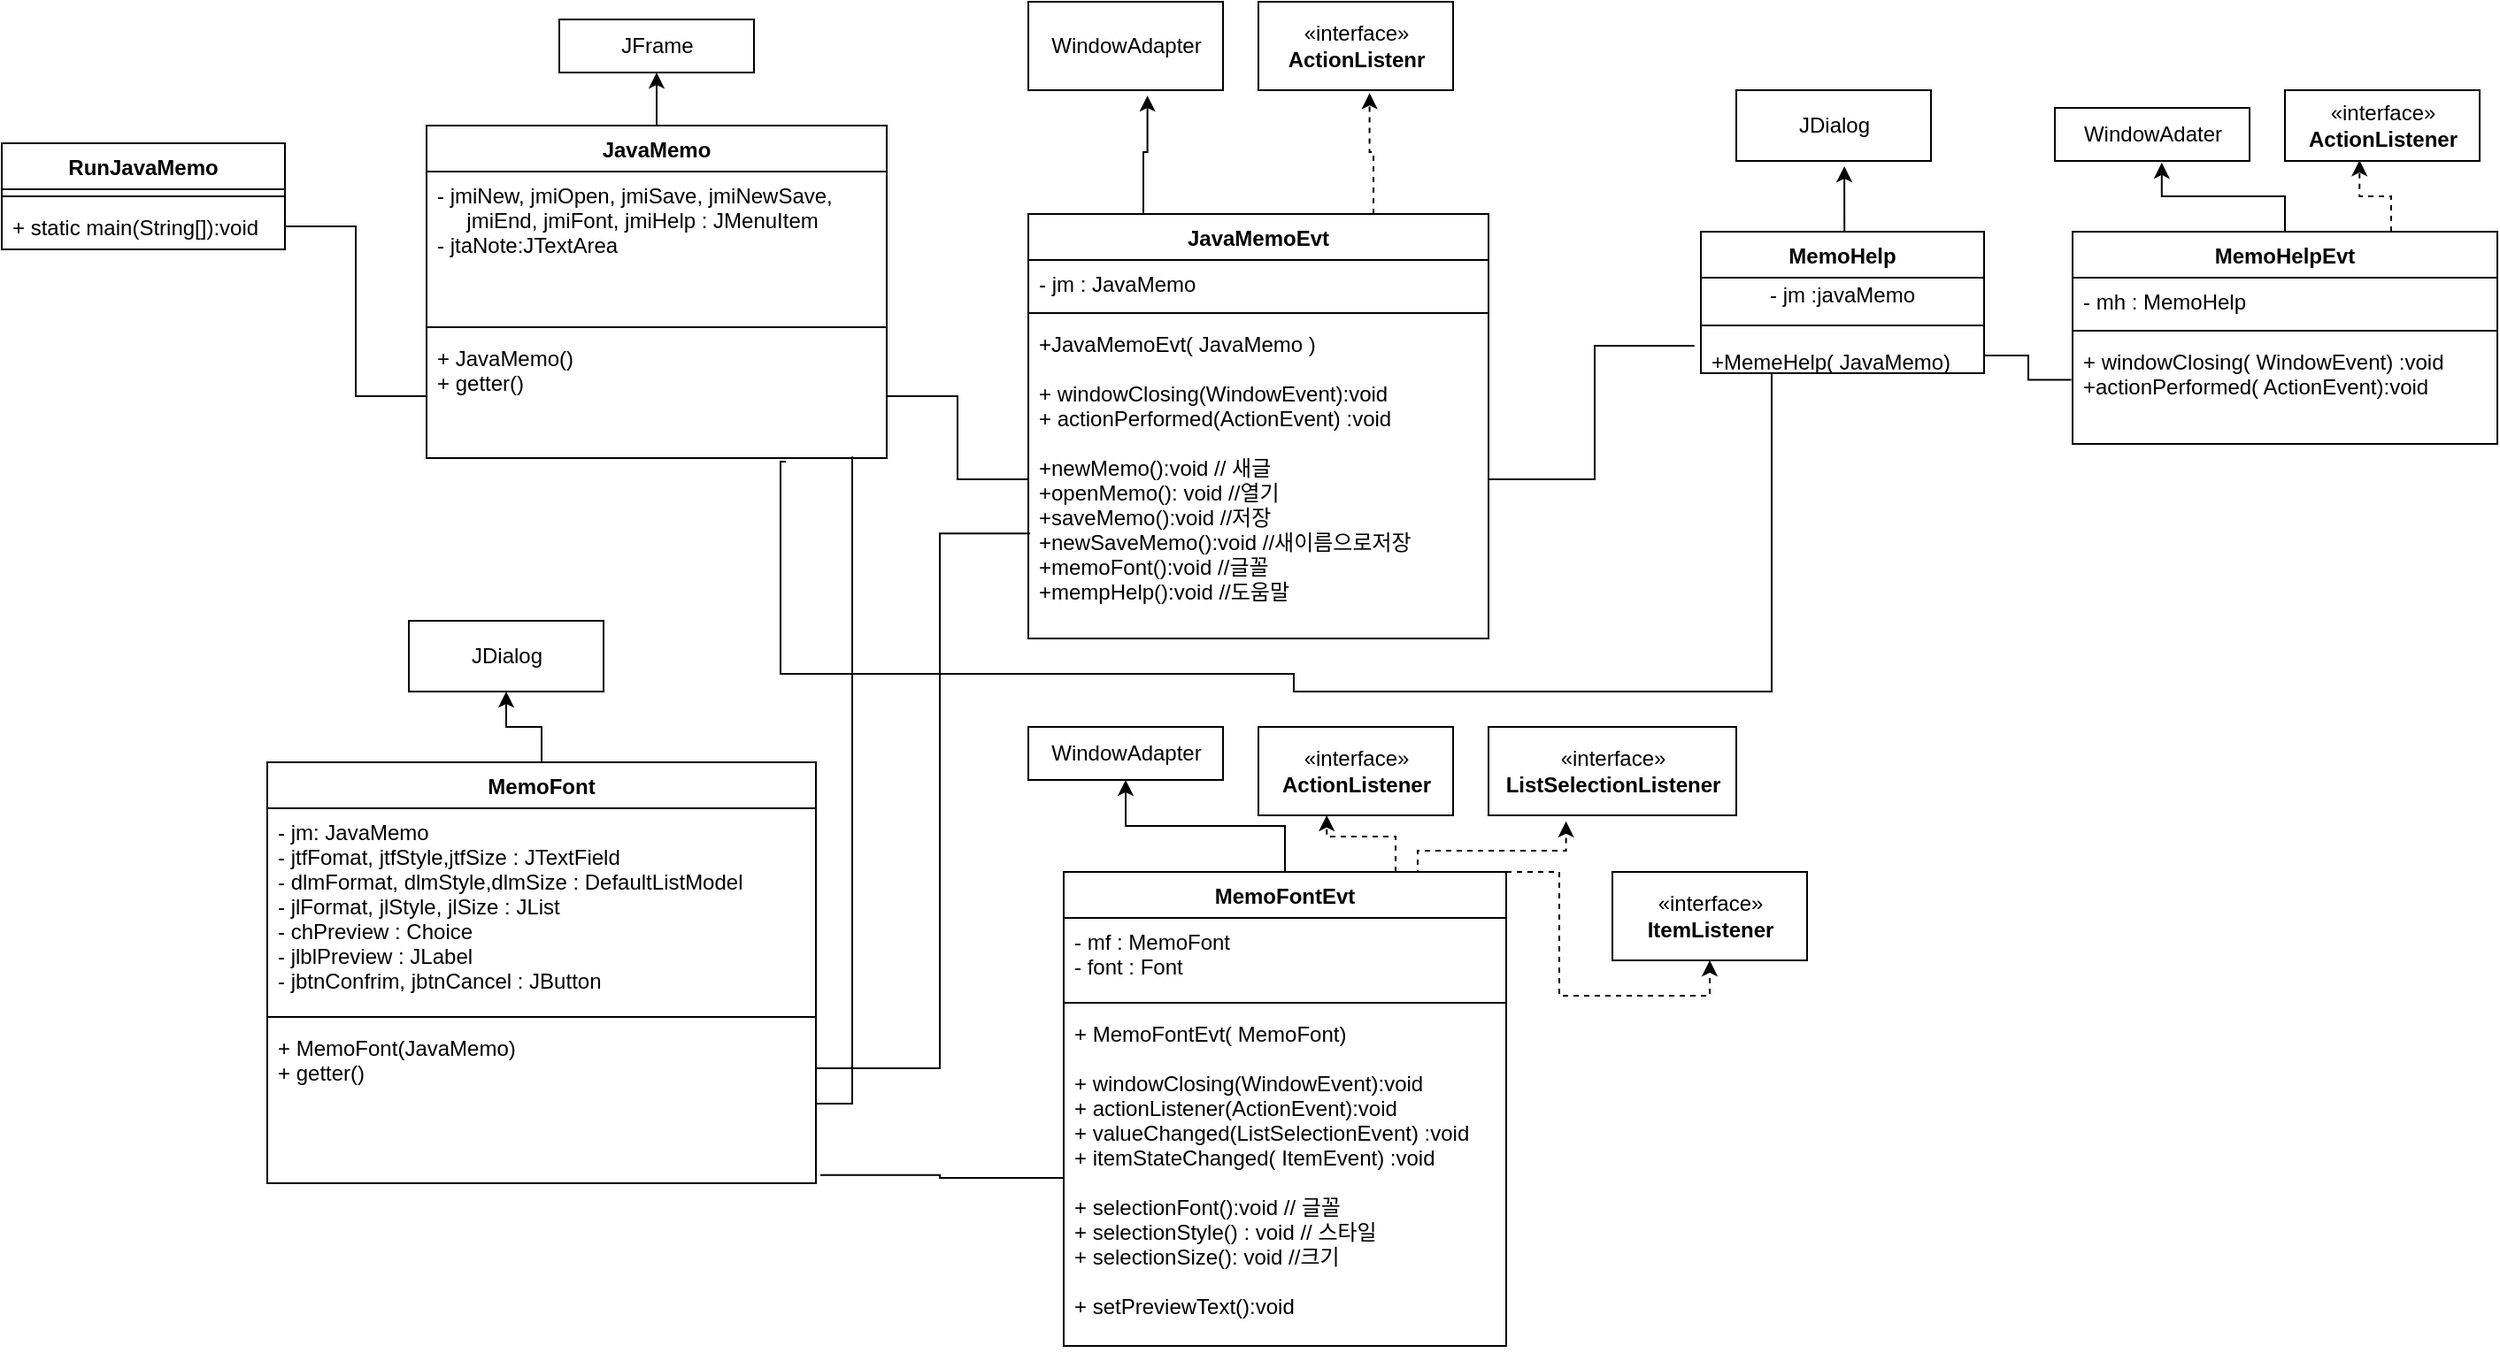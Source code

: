 <mxfile version="14.4.3" type="device"><diagram id="y2QRoSPD9pBydcA4Zb76" name="Page-1"><mxGraphModel dx="881" dy="740" grid="1" gridSize="10" guides="1" tooltips="1" connect="1" arrows="1" fold="1" page="1" pageScale="1" pageWidth="827" pageHeight="1169" math="0" shadow="0"><root><mxCell id="0"/><mxCell id="1" parent="0"/><mxCell id="oMGibtmXAxYVqQLtUSim-1" value="RunJavaMemo" style="swimlane;fontStyle=1;align=center;verticalAlign=top;childLayout=stackLayout;horizontal=1;startSize=26;horizontalStack=0;resizeParent=1;resizeParentMax=0;resizeLast=0;collapsible=1;marginBottom=0;" parent="1" vertex="1"><mxGeometry x="40" y="130" width="160" height="60" as="geometry"/></mxCell><mxCell id="oMGibtmXAxYVqQLtUSim-3" value="" style="line;strokeWidth=1;fillColor=none;align=left;verticalAlign=middle;spacingTop=-1;spacingLeft=3;spacingRight=3;rotatable=0;labelPosition=right;points=[];portConstraint=eastwest;" parent="oMGibtmXAxYVqQLtUSim-1" vertex="1"><mxGeometry y="26" width="160" height="8" as="geometry"/></mxCell><mxCell id="oMGibtmXAxYVqQLtUSim-4" value="+ static main(String[]):void" style="text;strokeColor=none;fillColor=none;align=left;verticalAlign=top;spacingLeft=4;spacingRight=4;overflow=hidden;rotatable=0;points=[[0,0.5],[1,0.5]];portConstraint=eastwest;" parent="oMGibtmXAxYVqQLtUSim-1" vertex="1"><mxGeometry y="34" width="160" height="26" as="geometry"/></mxCell><mxCell id="oMGibtmXAxYVqQLtUSim-5" value="JFrame" style="html=1;" parent="1" vertex="1"><mxGeometry x="355" y="60" width="110" height="30" as="geometry"/></mxCell><mxCell id="oMGibtmXAxYVqQLtUSim-10" style="edgeStyle=orthogonalEdgeStyle;rounded=0;orthogonalLoop=1;jettySize=auto;html=1;exitX=0.25;exitY=0;exitDx=0;exitDy=0;entryX=0.5;entryY=1;entryDx=0;entryDy=0;" parent="1" source="oMGibtmXAxYVqQLtUSim-6" target="oMGibtmXAxYVqQLtUSim-5" edge="1"><mxGeometry relative="1" as="geometry"><Array as="points"><mxPoint x="410" y="120"/></Array></mxGeometry></mxCell><mxCell id="oMGibtmXAxYVqQLtUSim-6" value="JavaMemo" style="swimlane;fontStyle=1;align=center;verticalAlign=top;childLayout=stackLayout;horizontal=1;startSize=26;horizontalStack=0;resizeParent=1;resizeParentMax=0;resizeLast=0;collapsible=1;marginBottom=0;" parent="1" vertex="1"><mxGeometry x="280" y="120" width="260" height="188" as="geometry"/></mxCell><mxCell id="oMGibtmXAxYVqQLtUSim-7" value="- jmiNew, jmiOpen, jmiSave, jmiNewSave, &#10;     jmiEnd, jmiFont, jmiHelp : JMenuItem &#10;- jtaNote:JTextArea" style="text;strokeColor=none;fillColor=none;align=left;verticalAlign=top;spacingLeft=4;spacingRight=4;overflow=hidden;rotatable=0;points=[[0,0.5],[1,0.5]];portConstraint=eastwest;" parent="oMGibtmXAxYVqQLtUSim-6" vertex="1"><mxGeometry y="26" width="260" height="84" as="geometry"/></mxCell><mxCell id="oMGibtmXAxYVqQLtUSim-8" value="" style="line;strokeWidth=1;fillColor=none;align=left;verticalAlign=middle;spacingTop=-1;spacingLeft=3;spacingRight=3;rotatable=0;labelPosition=right;points=[];portConstraint=eastwest;" parent="oMGibtmXAxYVqQLtUSim-6" vertex="1"><mxGeometry y="110" width="260" height="8" as="geometry"/></mxCell><mxCell id="oMGibtmXAxYVqQLtUSim-9" value="+ JavaMemo()&#10;+ getter()" style="text;strokeColor=none;fillColor=none;align=left;verticalAlign=top;spacingLeft=4;spacingRight=4;overflow=hidden;rotatable=0;points=[[0,0.5],[1,0.5]];portConstraint=eastwest;" parent="oMGibtmXAxYVqQLtUSim-6" vertex="1"><mxGeometry y="118" width="260" height="70" as="geometry"/></mxCell><mxCell id="oMGibtmXAxYVqQLtUSim-11" style="edgeStyle=orthogonalEdgeStyle;rounded=0;orthogonalLoop=1;jettySize=auto;html=1;exitX=1;exitY=0.5;exitDx=0;exitDy=0;entryX=0;entryY=0.5;entryDx=0;entryDy=0;endArrow=none;endFill=0;" parent="1" source="oMGibtmXAxYVqQLtUSim-4" target="oMGibtmXAxYVqQLtUSim-9" edge="1"><mxGeometry relative="1" as="geometry"/></mxCell><mxCell id="oMGibtmXAxYVqQLtUSim-12" value="«interface»&lt;br&gt;&lt;b&gt;ActionListenr&lt;/b&gt;" style="html=1;" parent="1" vertex="1"><mxGeometry x="750" y="50" width="110" height="50" as="geometry"/></mxCell><mxCell id="oMGibtmXAxYVqQLtUSim-14" value="WindowAdapter" style="html=1;" parent="1" vertex="1"><mxGeometry x="620" y="50" width="110" height="50" as="geometry"/></mxCell><mxCell id="oMGibtmXAxYVqQLtUSim-19" style="edgeStyle=orthogonalEdgeStyle;rounded=0;orthogonalLoop=1;jettySize=auto;html=1;exitX=0.25;exitY=0;exitDx=0;exitDy=0;entryX=0.612;entryY=1.061;entryDx=0;entryDy=0;entryPerimeter=0;endArrow=classic;endFill=1;" parent="1" source="oMGibtmXAxYVqQLtUSim-15" target="oMGibtmXAxYVqQLtUSim-14" edge="1"><mxGeometry relative="1" as="geometry"/></mxCell><mxCell id="oMGibtmXAxYVqQLtUSim-20" style="edgeStyle=orthogonalEdgeStyle;rounded=0;orthogonalLoop=1;jettySize=auto;html=1;exitX=0.75;exitY=0;exitDx=0;exitDy=0;entryX=0.571;entryY=1.033;entryDx=0;entryDy=0;entryPerimeter=0;endArrow=classic;endFill=1;dashed=1;" parent="1" source="oMGibtmXAxYVqQLtUSim-15" target="oMGibtmXAxYVqQLtUSim-12" edge="1"><mxGeometry relative="1" as="geometry"/></mxCell><mxCell id="oMGibtmXAxYVqQLtUSim-15" value="JavaMemoEvt" style="swimlane;fontStyle=1;align=center;verticalAlign=top;childLayout=stackLayout;horizontal=1;startSize=26;horizontalStack=0;resizeParent=1;resizeParentMax=0;resizeLast=0;collapsible=1;marginBottom=0;" parent="1" vertex="1"><mxGeometry x="620" y="170" width="260" height="240" as="geometry"/></mxCell><mxCell id="oMGibtmXAxYVqQLtUSim-16" value="- jm : JavaMemo" style="text;strokeColor=none;fillColor=none;align=left;verticalAlign=top;spacingLeft=4;spacingRight=4;overflow=hidden;rotatable=0;points=[[0,0.5],[1,0.5]];portConstraint=eastwest;" parent="oMGibtmXAxYVqQLtUSim-15" vertex="1"><mxGeometry y="26" width="260" height="26" as="geometry"/></mxCell><mxCell id="oMGibtmXAxYVqQLtUSim-17" value="" style="line;strokeWidth=1;fillColor=none;align=left;verticalAlign=middle;spacingTop=-1;spacingLeft=3;spacingRight=3;rotatable=0;labelPosition=right;points=[];portConstraint=eastwest;" parent="oMGibtmXAxYVqQLtUSim-15" vertex="1"><mxGeometry y="52" width="260" height="8" as="geometry"/></mxCell><mxCell id="oMGibtmXAxYVqQLtUSim-18" value="+JavaMemoEvt( JavaMemo )&#10;&#10;+ windowClosing(WindowEvent):void&#10;+ actionPerformed(ActionEvent) :void &#10;&#10;+newMemo():void // 새글&#10;+openMemo(): void //열기&#10;+saveMemo():void //저장&#10;+newSaveMemo():void //새이름으로저장&#10;+memoFont():void //글꼴&#10;+mempHelp():void //도움말" style="text;strokeColor=none;fillColor=none;align=left;verticalAlign=top;spacingLeft=4;spacingRight=4;overflow=hidden;rotatable=0;points=[[0,0.5],[1,0.5]];portConstraint=eastwest;" parent="oMGibtmXAxYVqQLtUSim-15" vertex="1"><mxGeometry y="60" width="260" height="180" as="geometry"/></mxCell><mxCell id="oMGibtmXAxYVqQLtUSim-21" style="edgeStyle=orthogonalEdgeStyle;rounded=0;orthogonalLoop=1;jettySize=auto;html=1;exitX=1;exitY=0.5;exitDx=0;exitDy=0;endArrow=none;endFill=0;" parent="1" source="oMGibtmXAxYVqQLtUSim-9" target="oMGibtmXAxYVqQLtUSim-18" edge="1"><mxGeometry relative="1" as="geometry"/></mxCell><mxCell id="oMGibtmXAxYVqQLtUSim-22" value="JDialog" style="html=1;" parent="1" vertex="1"><mxGeometry x="270" y="400" width="110" height="40" as="geometry"/></mxCell><mxCell id="oMGibtmXAxYVqQLtUSim-27" style="edgeStyle=orthogonalEdgeStyle;rounded=0;orthogonalLoop=1;jettySize=auto;html=1;exitX=0.5;exitY=0;exitDx=0;exitDy=0;entryX=0.5;entryY=1;entryDx=0;entryDy=0;endArrow=classic;endFill=1;" parent="1" source="oMGibtmXAxYVqQLtUSim-23" target="oMGibtmXAxYVqQLtUSim-22" edge="1"><mxGeometry relative="1" as="geometry"/></mxCell><mxCell id="oMGibtmXAxYVqQLtUSim-23" value="MemoFont" style="swimlane;fontStyle=1;align=center;verticalAlign=top;childLayout=stackLayout;horizontal=1;startSize=26;horizontalStack=0;resizeParent=1;resizeParentMax=0;resizeLast=0;collapsible=1;marginBottom=0;" parent="1" vertex="1"><mxGeometry x="190" y="480" width="310" height="238" as="geometry"/></mxCell><mxCell id="oMGibtmXAxYVqQLtUSim-24" value="- jm: JavaMemo&#10;- jtfFomat, jtfStyle,jtfSize : JTextField&#10;- dlmFormat, dlmStyle,dlmSize : DefaultListModel&#10;- jlFormat, jlStyle, jlSize : JList&#10;- chPreview : Choice&#10;- jlblPreview : JLabel&#10;- jbtnConfrim, jbtnCancel : JButton" style="text;strokeColor=none;fillColor=none;align=left;verticalAlign=top;spacingLeft=4;spacingRight=4;overflow=hidden;rotatable=0;points=[[0,0.5],[1,0.5]];portConstraint=eastwest;" parent="oMGibtmXAxYVqQLtUSim-23" vertex="1"><mxGeometry y="26" width="310" height="114" as="geometry"/></mxCell><mxCell id="oMGibtmXAxYVqQLtUSim-25" value="" style="line;strokeWidth=1;fillColor=none;align=left;verticalAlign=middle;spacingTop=-1;spacingLeft=3;spacingRight=3;rotatable=0;labelPosition=right;points=[];portConstraint=eastwest;" parent="oMGibtmXAxYVqQLtUSim-23" vertex="1"><mxGeometry y="140" width="310" height="8" as="geometry"/></mxCell><mxCell id="oMGibtmXAxYVqQLtUSim-26" value="+ MemoFont(JavaMemo)&#10;+ getter()" style="text;strokeColor=none;fillColor=none;align=left;verticalAlign=top;spacingLeft=4;spacingRight=4;overflow=hidden;rotatable=0;points=[[0,0.5],[1,0.5]];portConstraint=eastwest;" parent="oMGibtmXAxYVqQLtUSim-23" vertex="1"><mxGeometry y="148" width="310" height="90" as="geometry"/></mxCell><mxCell id="oMGibtmXAxYVqQLtUSim-28" style="edgeStyle=orthogonalEdgeStyle;rounded=0;orthogonalLoop=1;jettySize=auto;html=1;exitX=1;exitY=0.5;exitDx=0;exitDy=0;entryX=0.004;entryY=0.67;entryDx=0;entryDy=0;entryPerimeter=0;endArrow=none;endFill=0;" parent="1" source="oMGibtmXAxYVqQLtUSim-26" target="oMGibtmXAxYVqQLtUSim-18" edge="1"><mxGeometry relative="1" as="geometry"><Array as="points"><mxPoint x="570" y="653"/><mxPoint x="570" y="351"/></Array></mxGeometry></mxCell><mxCell id="oMGibtmXAxYVqQLtUSim-29" style="edgeStyle=orthogonalEdgeStyle;rounded=0;orthogonalLoop=1;jettySize=auto;html=1;entryX=0.925;entryY=0.988;entryDx=0;entryDy=0;entryPerimeter=0;endArrow=none;endFill=0;" parent="1" source="oMGibtmXAxYVqQLtUSim-26" target="oMGibtmXAxYVqQLtUSim-9" edge="1"><mxGeometry relative="1" as="geometry"/></mxCell><mxCell id="oMGibtmXAxYVqQLtUSim-30" value="WindowAdapter" style="html=1;" parent="1" vertex="1"><mxGeometry x="620" y="460" width="110" height="30" as="geometry"/></mxCell><mxCell id="oMGibtmXAxYVqQLtUSim-31" value="«interface»&lt;br&gt;&lt;b&gt;ActionListener&lt;/b&gt;" style="html=1;" parent="1" vertex="1"><mxGeometry x="750" y="460" width="110" height="50" as="geometry"/></mxCell><mxCell id="oMGibtmXAxYVqQLtUSim-36" style="edgeStyle=orthogonalEdgeStyle;rounded=0;orthogonalLoop=1;jettySize=auto;html=1;exitX=0.5;exitY=0;exitDx=0;exitDy=0;entryX=0.5;entryY=1;entryDx=0;entryDy=0;endArrow=classic;endFill=1;" parent="1" source="oMGibtmXAxYVqQLtUSim-32" target="oMGibtmXAxYVqQLtUSim-30" edge="1"><mxGeometry relative="1" as="geometry"/></mxCell><mxCell id="oMGibtmXAxYVqQLtUSim-37" style="edgeStyle=orthogonalEdgeStyle;rounded=0;orthogonalLoop=1;jettySize=auto;html=1;exitX=0.75;exitY=0;exitDx=0;exitDy=0;entryX=0.351;entryY=0.999;entryDx=0;entryDy=0;entryPerimeter=0;endArrow=classic;endFill=1;dashed=1;" parent="1" source="oMGibtmXAxYVqQLtUSim-32" target="oMGibtmXAxYVqQLtUSim-31" edge="1"><mxGeometry relative="1" as="geometry"/></mxCell><mxCell id="oMGibtmXAxYVqQLtUSim-39" style="edgeStyle=orthogonalEdgeStyle;rounded=0;orthogonalLoop=1;jettySize=auto;html=1;exitX=1;exitY=0;exitDx=0;exitDy=0;entryX=0.313;entryY=1.068;entryDx=0;entryDy=0;entryPerimeter=0;dashed=1;endArrow=classic;endFill=1;" parent="1" source="oMGibtmXAxYVqQLtUSim-32" target="oMGibtmXAxYVqQLtUSim-38" edge="1"><mxGeometry relative="1" as="geometry"><Array as="points"><mxPoint x="840" y="530"/><mxPoint x="924" y="530"/></Array></mxGeometry></mxCell><mxCell id="oMGibtmXAxYVqQLtUSim-41" style="edgeStyle=orthogonalEdgeStyle;rounded=0;orthogonalLoop=1;jettySize=auto;html=1;exitX=1;exitY=0;exitDx=0;exitDy=0;entryX=0.5;entryY=1;entryDx=0;entryDy=0;dashed=1;endArrow=classic;endFill=1;" parent="1" source="oMGibtmXAxYVqQLtUSim-32" target="oMGibtmXAxYVqQLtUSim-40" edge="1"><mxGeometry relative="1" as="geometry"><Array as="points"><mxPoint x="920" y="542"/><mxPoint x="920" y="612"/><mxPoint x="1005" y="612"/></Array></mxGeometry></mxCell><mxCell id="oMGibtmXAxYVqQLtUSim-32" value="MemoFontEvt" style="swimlane;fontStyle=1;align=center;verticalAlign=top;childLayout=stackLayout;horizontal=1;startSize=26;horizontalStack=0;resizeParent=1;resizeParentMax=0;resizeLast=0;collapsible=1;marginBottom=0;" parent="1" vertex="1"><mxGeometry x="640" y="542" width="250" height="268" as="geometry"/></mxCell><mxCell id="oMGibtmXAxYVqQLtUSim-33" value="- mf : MemoFont&#10;- font : Font" style="text;strokeColor=none;fillColor=none;align=left;verticalAlign=top;spacingLeft=4;spacingRight=4;overflow=hidden;rotatable=0;points=[[0,0.5],[1,0.5]];portConstraint=eastwest;" parent="oMGibtmXAxYVqQLtUSim-32" vertex="1"><mxGeometry y="26" width="250" height="44" as="geometry"/></mxCell><mxCell id="oMGibtmXAxYVqQLtUSim-34" value="" style="line;strokeWidth=1;fillColor=none;align=left;verticalAlign=middle;spacingTop=-1;spacingLeft=3;spacingRight=3;rotatable=0;labelPosition=right;points=[];portConstraint=eastwest;" parent="oMGibtmXAxYVqQLtUSim-32" vertex="1"><mxGeometry y="70" width="250" height="8" as="geometry"/></mxCell><mxCell id="oMGibtmXAxYVqQLtUSim-35" value="+ MemoFontEvt( MemoFont)&#10;&#10;+ windowClosing(WindowEvent):void&#10;+ actionListener(ActionEvent):void&#10;+ valueChanged(ListSelectionEvent) :void&#10;+ itemStateChanged( ItemEvent) :void&#10;&#10;+ selectionFont():void // 글꼴&#10;+ selectionStyle() : void // 스타일&#10;+ selectionSize(): void //크기&#10;&#10;+ setPreviewText():void&#10;&#10;&#10;&#10;" style="text;strokeColor=none;fillColor=none;align=left;verticalAlign=top;spacingLeft=4;spacingRight=4;overflow=hidden;rotatable=0;points=[[0,0.5],[1,0.5]];portConstraint=eastwest;" parent="oMGibtmXAxYVqQLtUSim-32" vertex="1"><mxGeometry y="78" width="250" height="190" as="geometry"/></mxCell><mxCell id="oMGibtmXAxYVqQLtUSim-38" value="«interface»&lt;br&gt;&lt;b&gt;ListSelectionListener&lt;/b&gt;" style="html=1;" parent="1" vertex="1"><mxGeometry x="880" y="460" width="140" height="50" as="geometry"/></mxCell><mxCell id="oMGibtmXAxYVqQLtUSim-40" value="«interface»&lt;br&gt;&lt;b&gt;ItemListener&lt;/b&gt;" style="html=1;" parent="1" vertex="1"><mxGeometry x="950" y="542" width="110" height="50" as="geometry"/></mxCell><mxCell id="oMGibtmXAxYVqQLtUSim-43" style="edgeStyle=orthogonalEdgeStyle;rounded=0;orthogonalLoop=1;jettySize=auto;html=1;exitX=0;exitY=0.5;exitDx=0;exitDy=0;entryX=1.008;entryY=0.949;entryDx=0;entryDy=0;entryPerimeter=0;endArrow=none;endFill=0;" parent="1" source="oMGibtmXAxYVqQLtUSim-35" target="oMGibtmXAxYVqQLtUSim-26" edge="1"><mxGeometry relative="1" as="geometry"/></mxCell><mxCell id="oMGibtmXAxYVqQLtUSim-44" value="JDialog" style="html=1;" parent="1" vertex="1"><mxGeometry x="1020" y="100" width="110" height="40" as="geometry"/></mxCell><mxCell id="oMGibtmXAxYVqQLtUSim-46" style="edgeStyle=orthogonalEdgeStyle;rounded=0;orthogonalLoop=1;jettySize=auto;html=1;exitX=0.5;exitY=1;exitDx=0;exitDy=0;endArrow=none;endFill=0;" parent="1" source="oMGibtmXAxYVqQLtUSim-44" target="oMGibtmXAxYVqQLtUSim-44" edge="1"><mxGeometry relative="1" as="geometry"/></mxCell><mxCell id="oMGibtmXAxYVqQLtUSim-51" style="edgeStyle=orthogonalEdgeStyle;rounded=0;orthogonalLoop=1;jettySize=auto;html=1;exitX=0.5;exitY=0;exitDx=0;exitDy=0;entryX=0.555;entryY=1.076;entryDx=0;entryDy=0;entryPerimeter=0;endArrow=classic;endFill=1;" parent="1" source="oMGibtmXAxYVqQLtUSim-47" target="oMGibtmXAxYVqQLtUSim-44" edge="1"><mxGeometry relative="1" as="geometry"/></mxCell><mxCell id="oMGibtmXAxYVqQLtUSim-47" value="MemoHelp" style="swimlane;fontStyle=1;align=center;verticalAlign=top;childLayout=stackLayout;horizontal=1;startSize=26;horizontalStack=0;resizeParent=1;resizeParentMax=0;resizeLast=0;collapsible=1;marginBottom=0;" parent="1" vertex="1"><mxGeometry x="1000" y="180" width="160" height="80" as="geometry"/></mxCell><mxCell id="oMGibtmXAxYVqQLtUSim-65" value="- jm :javaMemo" style="text;html=1;strokeColor=none;fillColor=none;align=center;verticalAlign=middle;whiteSpace=wrap;rounded=0;" parent="oMGibtmXAxYVqQLtUSim-47" vertex="1"><mxGeometry y="26" width="160" height="20" as="geometry"/></mxCell><mxCell id="oMGibtmXAxYVqQLtUSim-49" value="" style="line;strokeWidth=1;fillColor=none;align=center;verticalAlign=bottom;spacingTop=-1;spacingLeft=3;spacingRight=3;rotatable=0;labelPosition=right;points=[];portConstraint=eastwest;" parent="oMGibtmXAxYVqQLtUSim-47" vertex="1"><mxGeometry y="46" width="160" height="14" as="geometry"/></mxCell><mxCell id="oMGibtmXAxYVqQLtUSim-50" value="+MemeHelp( JavaMemo)" style="text;strokeColor=none;fillColor=none;align=left;verticalAlign=top;spacingLeft=4;spacingRight=4;overflow=hidden;rotatable=0;points=[[0,0.5],[1,0.5]];portConstraint=eastwest;" parent="oMGibtmXAxYVqQLtUSim-47" vertex="1"><mxGeometry y="60" width="160" height="20" as="geometry"/></mxCell><mxCell id="oMGibtmXAxYVqQLtUSim-53" style="edgeStyle=orthogonalEdgeStyle;rounded=0;orthogonalLoop=1;jettySize=auto;html=1;exitX=1;exitY=0.5;exitDx=0;exitDy=0;entryX=-0.023;entryY=0.226;entryDx=0;entryDy=0;entryPerimeter=0;endArrow=none;endFill=0;" parent="1" source="oMGibtmXAxYVqQLtUSim-18" target="oMGibtmXAxYVqQLtUSim-50" edge="1"><mxGeometry relative="1" as="geometry"/></mxCell><mxCell id="oMGibtmXAxYVqQLtUSim-54" value="WindowAdater" style="html=1;" parent="1" vertex="1"><mxGeometry x="1200" y="110" width="110" height="30" as="geometry"/></mxCell><mxCell id="oMGibtmXAxYVqQLtUSim-55" value="«interface»&lt;br&gt;&lt;b&gt;ActionListener&lt;/b&gt;" style="html=1;" parent="1" vertex="1"><mxGeometry x="1330" y="100" width="110" height="40" as="geometry"/></mxCell><mxCell id="oMGibtmXAxYVqQLtUSim-60" style="edgeStyle=orthogonalEdgeStyle;rounded=0;orthogonalLoop=1;jettySize=auto;html=1;exitX=0.5;exitY=0;exitDx=0;exitDy=0;entryX=0.549;entryY=1.032;entryDx=0;entryDy=0;entryPerimeter=0;endArrow=classic;endFill=1;" parent="1" source="oMGibtmXAxYVqQLtUSim-56" target="oMGibtmXAxYVqQLtUSim-54" edge="1"><mxGeometry relative="1" as="geometry"/></mxCell><mxCell id="oMGibtmXAxYVqQLtUSim-61" style="edgeStyle=orthogonalEdgeStyle;rounded=0;orthogonalLoop=1;jettySize=auto;html=1;exitX=0.75;exitY=0;exitDx=0;exitDy=0;entryX=0.383;entryY=0.99;entryDx=0;entryDy=0;entryPerimeter=0;endArrow=classic;endFill=1;dashed=1;" parent="1" source="oMGibtmXAxYVqQLtUSim-56" target="oMGibtmXAxYVqQLtUSim-55" edge="1"><mxGeometry relative="1" as="geometry"/></mxCell><mxCell id="oMGibtmXAxYVqQLtUSim-56" value="MemoHelpEvt" style="swimlane;fontStyle=1;align=center;verticalAlign=top;childLayout=stackLayout;horizontal=1;startSize=26;horizontalStack=0;resizeParent=1;resizeParentMax=0;resizeLast=0;collapsible=1;marginBottom=0;" parent="1" vertex="1"><mxGeometry x="1210" y="180" width="240" height="120" as="geometry"/></mxCell><mxCell id="oMGibtmXAxYVqQLtUSim-57" value="- mh : MemoHelp" style="text;strokeColor=none;fillColor=none;align=left;verticalAlign=top;spacingLeft=4;spacingRight=4;overflow=hidden;rotatable=0;points=[[0,0.5],[1,0.5]];portConstraint=eastwest;" parent="oMGibtmXAxYVqQLtUSim-56" vertex="1"><mxGeometry y="26" width="240" height="26" as="geometry"/></mxCell><mxCell id="oMGibtmXAxYVqQLtUSim-58" value="" style="line;strokeWidth=1;fillColor=none;align=left;verticalAlign=middle;spacingTop=-1;spacingLeft=3;spacingRight=3;rotatable=0;labelPosition=right;points=[];portConstraint=eastwest;" parent="oMGibtmXAxYVqQLtUSim-56" vertex="1"><mxGeometry y="52" width="240" height="8" as="geometry"/></mxCell><mxCell id="oMGibtmXAxYVqQLtUSim-59" value="+ windowClosing( WindowEvent) :void&#10;+actionPerformed( ActionEvent):void" style="text;strokeColor=none;fillColor=none;align=left;verticalAlign=top;spacingLeft=4;spacingRight=4;overflow=hidden;rotatable=0;points=[[0,0.5],[1,0.5]];portConstraint=eastwest;" parent="oMGibtmXAxYVqQLtUSim-56" vertex="1"><mxGeometry y="60" width="240" height="60" as="geometry"/></mxCell><mxCell id="oMGibtmXAxYVqQLtUSim-62" style="edgeStyle=orthogonalEdgeStyle;rounded=0;orthogonalLoop=1;jettySize=auto;html=1;exitX=1;exitY=0.5;exitDx=0;exitDy=0;entryX=-0.003;entryY=0.395;entryDx=0;entryDy=0;entryPerimeter=0;endArrow=none;endFill=0;" parent="1" source="oMGibtmXAxYVqQLtUSim-50" target="oMGibtmXAxYVqQLtUSim-59" edge="1"><mxGeometry relative="1" as="geometry"/></mxCell><mxCell id="oMGibtmXAxYVqQLtUSim-63" style="edgeStyle=orthogonalEdgeStyle;rounded=0;orthogonalLoop=1;jettySize=auto;html=1;exitX=0;exitY=0.5;exitDx=0;exitDy=0;endArrow=none;endFill=0;" parent="1" source="oMGibtmXAxYVqQLtUSim-50" edge="1"><mxGeometry relative="1" as="geometry"><mxPoint x="483" y="310" as="targetPoint"/><Array as="points"><mxPoint x="1000" y="260"/><mxPoint x="1040" y="260"/><mxPoint x="1040" y="440"/><mxPoint x="770" y="440"/><mxPoint x="770" y="430"/><mxPoint x="480" y="430"/><mxPoint x="480" y="310"/></Array></mxGeometry></mxCell></root></mxGraphModel></diagram></mxfile>